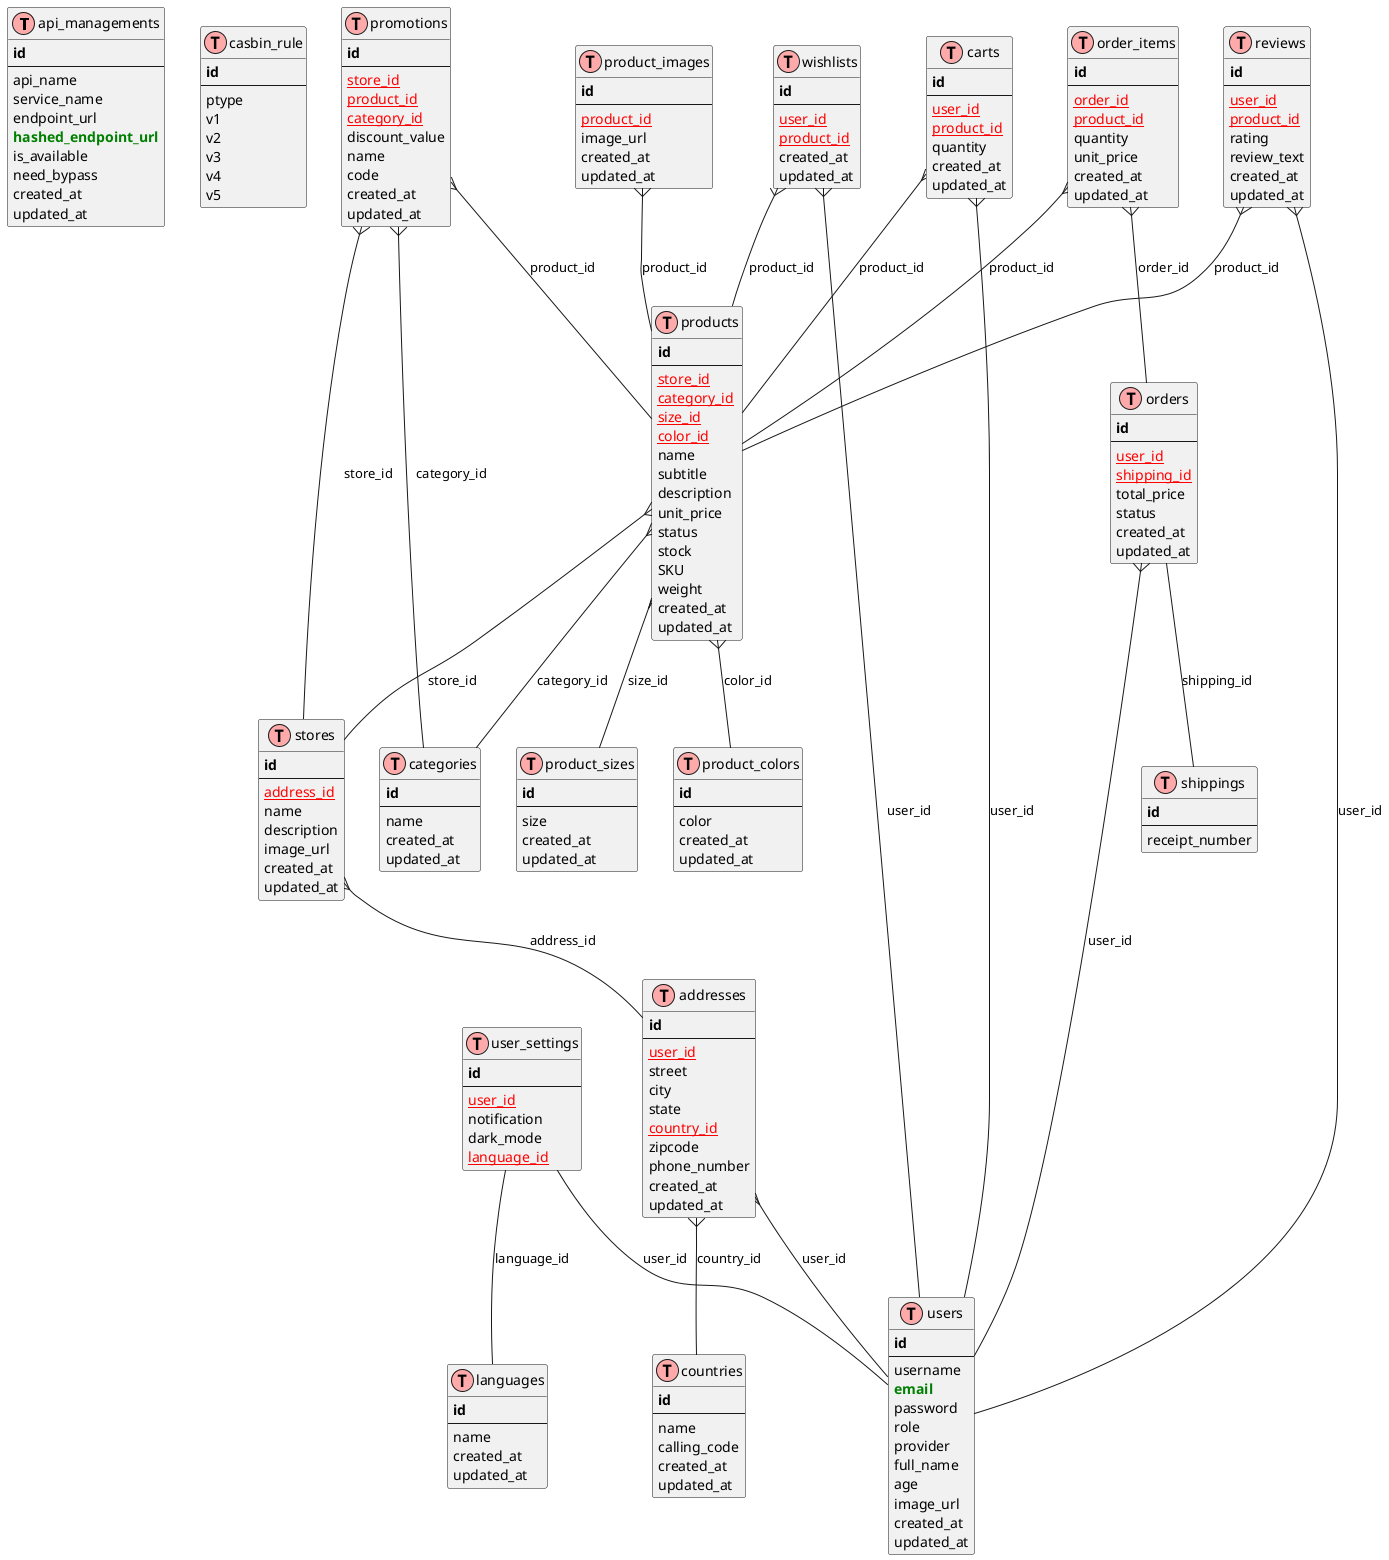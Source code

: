 @startuml e-commerce

' avoid problems with angled crows feet
' skinparam linetype ortho

!define TABLE(name,desc) class name as "desc" << (T,#FFAAAA) >>
!define PRIMARY_KEY(name) <b>name</b>
!define FOREIGN_KEY(name) <color:red><u>name</u></color>
!define UNIQUE(name) <b><color:green>name</color></b>

TABLE(api_managements, "api_managements") {
  PRIMARY_KEY(id)
  --
  api_name
  service_name
  endpoint_url
  UNIQUE(hashed_endpoint_url)
  is_available
  need_bypass
  created_at
  updated_at
}

TABLE(casbin_rule, "casbin_rule") {
  PRIMARY_KEY(id)
  --
  ptype
  v1
  v2
  v3
  v4
  v5
}

TABLE(languages, "languages") {
  PRIMARY_KEY(id)
  --
  name
  created_at
  updated_at
}

TABLE(users, "users") {
  PRIMARY_KEY(id)
  --
  username
  UNIQUE(email)
  password
  role
  provider
  full_name
  age
  image_url
  created_at
  updated_at
}

TABLE(user_settings, "user_settings") {
  PRIMARY_KEY(id)
  --
  FOREIGN_KEY(user_id)
  notification
  dark_mode
  FOREIGN_KEY(language_id)
}

TABLE(addresses, "addresses") {
  PRIMARY_KEY(id)
  --
  FOREIGN_KEY(user_id)
  street
  city
  state
  FOREIGN_KEY(country_id)
  zipcode
  phone_number
  created_at
  updated_at
}

TABLE(countries, "countries") {
  PRIMARY_KEY(id)
  --
  name
  calling_code
  created_at
  updated_at
}

TABLE(stores, "stores") {
  PRIMARY_KEY(id)
  --
  FOREIGN_KEY(address_id)
  name
  description
  image_url
  created_at
  updated_at
}

TABLE(categories, "categories") {
  PRIMARY_KEY(id)
  --
  name
  created_at
  updated_at
}

TABLE(products, "products") {
  PRIMARY_KEY(id)
  --
  FOREIGN_KEY(store_id)
  FOREIGN_KEY(category_id)
  FOREIGN_KEY(size_id)
  FOREIGN_KEY(color_id)
  name
  subtitle
  description
  unit_price
  status
  stock
  SKU
  weight
  created_at
  updated_at
}

TABLE(product_sizes, "product_sizes") {
  PRIMARY_KEY(id)
  --
  size
  created_at
  updated_at
}

TABLE(product_colors, "product_colors") {
  PRIMARY_KEY(id)
  --
  color
  created_at
  updated_at
}

TABLE(product_images, "product_images") {
  PRIMARY_KEY(id)
  --
  FOREIGN_KEY(product_id)
  image_url
  created_at
  updated_at
}

TABLE(wishlists, "wishlists") {
  PRIMARY_KEY(id)
  --
  FOREIGN_KEY(user_id)
  FOREIGN_KEY(product_id)
  created_at
  updated_at
}

TABLE(carts, "carts") {
  PRIMARY_KEY(id)
  --
  FOREIGN_KEY(user_id)
  FOREIGN_KEY(product_id)
  quantity
  created_at
  updated_at
}

TABLE(orders, "orders") {
  PRIMARY_KEY(id)
  --
  FOREIGN_KEY(user_id)
  FOREIGN_KEY(shipping_id)
  total_price
  status
  created_at
  updated_at
}

TABLE(order_items, "order_items") {
  PRIMARY_KEY(id)
  --
  FOREIGN_KEY(order_id)
  FOREIGN_KEY(product_id)
  quantity
  unit_price
  created_at
  updated_at
}

TABLE(shippings, "shippings") {
  PRIMARY_KEY(id)
  --
  receipt_number
}

TABLE(reviews, "reviews") {
  PRIMARY_KEY(id)
  --
  FOREIGN_KEY(user_id)
  FOREIGN_KEY(product_id)
  rating
  review_text
  created_at
  updated_at
}

TABLE(promotions, "promotions") {
  PRIMARY_KEY(id)
  --
  FOREIGN_KEY(store_id)
  FOREIGN_KEY(product_id)
  FOREIGN_KEY(category_id)
  discount_value
  name
  code
  created_at
  updated_at
}

user_settings -- users : user_id
user_settings -- languages : language_id
addresses }-- users : user_id
addresses }-- countries : country_id
stores }-- addresses : address_id
products }-- stores : store_id
products }-- categories : category_id
products }-- product_sizes : size_id
products }-- product_colors : color_id
product_images }-- products : product_id
wishlists }-- users : user_id
wishlists }-- products : product_id
carts }-- users : user_id
carts }-- products : product_id
orders }-- users : user_id
orders -- shippings : shipping_id
order_items }-- orders : order_id
order_items }-- products : product_id
reviews }-- users : user_id
reviews }-- products : product_id
promotions }-- stores : store_id
promotions }-- products : product_id
promotions }-- categories : category_id

@enduml